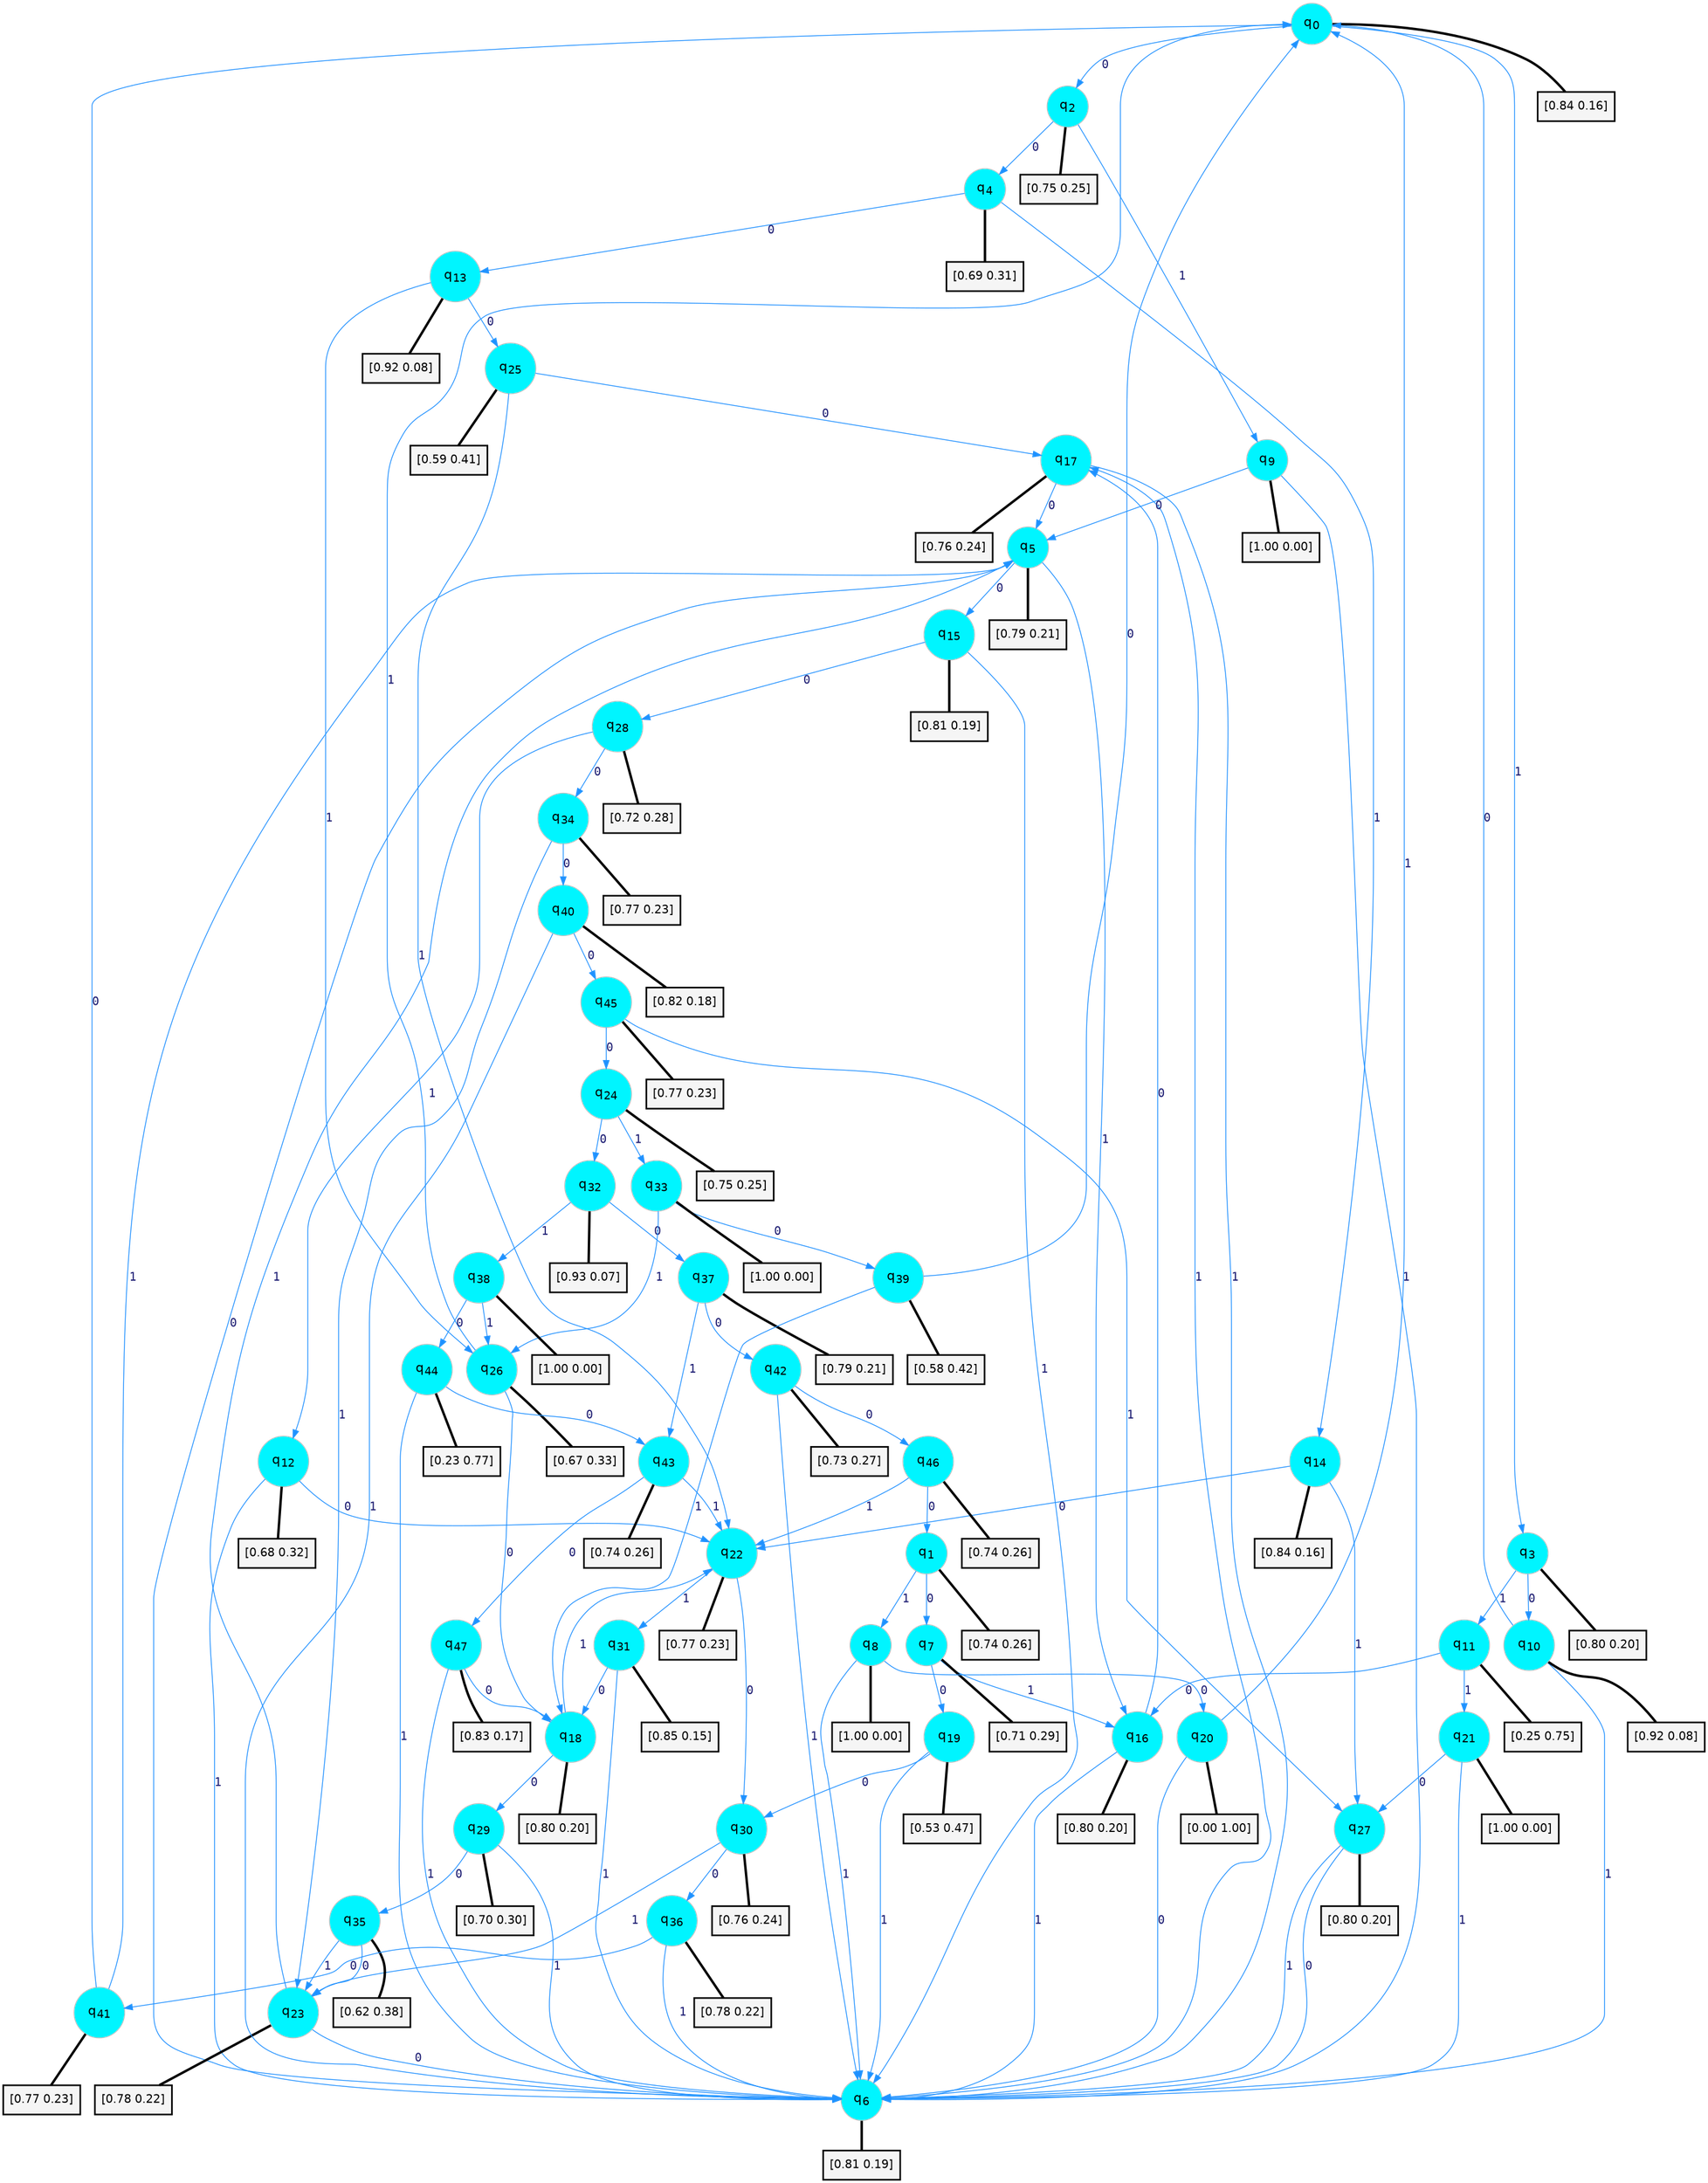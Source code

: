 digraph G {
graph [
bgcolor=transparent, dpi=300, rankdir=TD, size="40,25"];
node [
color=gray, fillcolor=turquoise1, fontcolor=black, fontname=Helvetica, fontsize=16, fontweight=bold, shape=circle, style=filled];
edge [
arrowsize=1, color=dodgerblue1, fontcolor=midnightblue, fontname=courier, fontweight=bold, penwidth=1, style=solid, weight=20];
0[label=<q<SUB>0</SUB>>];
1[label=<q<SUB>1</SUB>>];
2[label=<q<SUB>2</SUB>>];
3[label=<q<SUB>3</SUB>>];
4[label=<q<SUB>4</SUB>>];
5[label=<q<SUB>5</SUB>>];
6[label=<q<SUB>6</SUB>>];
7[label=<q<SUB>7</SUB>>];
8[label=<q<SUB>8</SUB>>];
9[label=<q<SUB>9</SUB>>];
10[label=<q<SUB>10</SUB>>];
11[label=<q<SUB>11</SUB>>];
12[label=<q<SUB>12</SUB>>];
13[label=<q<SUB>13</SUB>>];
14[label=<q<SUB>14</SUB>>];
15[label=<q<SUB>15</SUB>>];
16[label=<q<SUB>16</SUB>>];
17[label=<q<SUB>17</SUB>>];
18[label=<q<SUB>18</SUB>>];
19[label=<q<SUB>19</SUB>>];
20[label=<q<SUB>20</SUB>>];
21[label=<q<SUB>21</SUB>>];
22[label=<q<SUB>22</SUB>>];
23[label=<q<SUB>23</SUB>>];
24[label=<q<SUB>24</SUB>>];
25[label=<q<SUB>25</SUB>>];
26[label=<q<SUB>26</SUB>>];
27[label=<q<SUB>27</SUB>>];
28[label=<q<SUB>28</SUB>>];
29[label=<q<SUB>29</SUB>>];
30[label=<q<SUB>30</SUB>>];
31[label=<q<SUB>31</SUB>>];
32[label=<q<SUB>32</SUB>>];
33[label=<q<SUB>33</SUB>>];
34[label=<q<SUB>34</SUB>>];
35[label=<q<SUB>35</SUB>>];
36[label=<q<SUB>36</SUB>>];
37[label=<q<SUB>37</SUB>>];
38[label=<q<SUB>38</SUB>>];
39[label=<q<SUB>39</SUB>>];
40[label=<q<SUB>40</SUB>>];
41[label=<q<SUB>41</SUB>>];
42[label=<q<SUB>42</SUB>>];
43[label=<q<SUB>43</SUB>>];
44[label=<q<SUB>44</SUB>>];
45[label=<q<SUB>45</SUB>>];
46[label=<q<SUB>46</SUB>>];
47[label=<q<SUB>47</SUB>>];
48[label="[0.84 0.16]", shape=box,fontcolor=black, fontname=Helvetica, fontsize=14, penwidth=2, fillcolor=whitesmoke,color=black];
49[label="[0.74 0.26]", shape=box,fontcolor=black, fontname=Helvetica, fontsize=14, penwidth=2, fillcolor=whitesmoke,color=black];
50[label="[0.75 0.25]", shape=box,fontcolor=black, fontname=Helvetica, fontsize=14, penwidth=2, fillcolor=whitesmoke,color=black];
51[label="[0.80 0.20]", shape=box,fontcolor=black, fontname=Helvetica, fontsize=14, penwidth=2, fillcolor=whitesmoke,color=black];
52[label="[0.69 0.31]", shape=box,fontcolor=black, fontname=Helvetica, fontsize=14, penwidth=2, fillcolor=whitesmoke,color=black];
53[label="[0.79 0.21]", shape=box,fontcolor=black, fontname=Helvetica, fontsize=14, penwidth=2, fillcolor=whitesmoke,color=black];
54[label="[0.81 0.19]", shape=box,fontcolor=black, fontname=Helvetica, fontsize=14, penwidth=2, fillcolor=whitesmoke,color=black];
55[label="[0.71 0.29]", shape=box,fontcolor=black, fontname=Helvetica, fontsize=14, penwidth=2, fillcolor=whitesmoke,color=black];
56[label="[1.00 0.00]", shape=box,fontcolor=black, fontname=Helvetica, fontsize=14, penwidth=2, fillcolor=whitesmoke,color=black];
57[label="[1.00 0.00]", shape=box,fontcolor=black, fontname=Helvetica, fontsize=14, penwidth=2, fillcolor=whitesmoke,color=black];
58[label="[0.92 0.08]", shape=box,fontcolor=black, fontname=Helvetica, fontsize=14, penwidth=2, fillcolor=whitesmoke,color=black];
59[label="[0.25 0.75]", shape=box,fontcolor=black, fontname=Helvetica, fontsize=14, penwidth=2, fillcolor=whitesmoke,color=black];
60[label="[0.68 0.32]", shape=box,fontcolor=black, fontname=Helvetica, fontsize=14, penwidth=2, fillcolor=whitesmoke,color=black];
61[label="[0.92 0.08]", shape=box,fontcolor=black, fontname=Helvetica, fontsize=14, penwidth=2, fillcolor=whitesmoke,color=black];
62[label="[0.84 0.16]", shape=box,fontcolor=black, fontname=Helvetica, fontsize=14, penwidth=2, fillcolor=whitesmoke,color=black];
63[label="[0.81 0.19]", shape=box,fontcolor=black, fontname=Helvetica, fontsize=14, penwidth=2, fillcolor=whitesmoke,color=black];
64[label="[0.80 0.20]", shape=box,fontcolor=black, fontname=Helvetica, fontsize=14, penwidth=2, fillcolor=whitesmoke,color=black];
65[label="[0.76 0.24]", shape=box,fontcolor=black, fontname=Helvetica, fontsize=14, penwidth=2, fillcolor=whitesmoke,color=black];
66[label="[0.80 0.20]", shape=box,fontcolor=black, fontname=Helvetica, fontsize=14, penwidth=2, fillcolor=whitesmoke,color=black];
67[label="[0.53 0.47]", shape=box,fontcolor=black, fontname=Helvetica, fontsize=14, penwidth=2, fillcolor=whitesmoke,color=black];
68[label="[0.00 1.00]", shape=box,fontcolor=black, fontname=Helvetica, fontsize=14, penwidth=2, fillcolor=whitesmoke,color=black];
69[label="[1.00 0.00]", shape=box,fontcolor=black, fontname=Helvetica, fontsize=14, penwidth=2, fillcolor=whitesmoke,color=black];
70[label="[0.77 0.23]", shape=box,fontcolor=black, fontname=Helvetica, fontsize=14, penwidth=2, fillcolor=whitesmoke,color=black];
71[label="[0.78 0.22]", shape=box,fontcolor=black, fontname=Helvetica, fontsize=14, penwidth=2, fillcolor=whitesmoke,color=black];
72[label="[0.75 0.25]", shape=box,fontcolor=black, fontname=Helvetica, fontsize=14, penwidth=2, fillcolor=whitesmoke,color=black];
73[label="[0.59 0.41]", shape=box,fontcolor=black, fontname=Helvetica, fontsize=14, penwidth=2, fillcolor=whitesmoke,color=black];
74[label="[0.67 0.33]", shape=box,fontcolor=black, fontname=Helvetica, fontsize=14, penwidth=2, fillcolor=whitesmoke,color=black];
75[label="[0.80 0.20]", shape=box,fontcolor=black, fontname=Helvetica, fontsize=14, penwidth=2, fillcolor=whitesmoke,color=black];
76[label="[0.72 0.28]", shape=box,fontcolor=black, fontname=Helvetica, fontsize=14, penwidth=2, fillcolor=whitesmoke,color=black];
77[label="[0.70 0.30]", shape=box,fontcolor=black, fontname=Helvetica, fontsize=14, penwidth=2, fillcolor=whitesmoke,color=black];
78[label="[0.76 0.24]", shape=box,fontcolor=black, fontname=Helvetica, fontsize=14, penwidth=2, fillcolor=whitesmoke,color=black];
79[label="[0.85 0.15]", shape=box,fontcolor=black, fontname=Helvetica, fontsize=14, penwidth=2, fillcolor=whitesmoke,color=black];
80[label="[0.93 0.07]", shape=box,fontcolor=black, fontname=Helvetica, fontsize=14, penwidth=2, fillcolor=whitesmoke,color=black];
81[label="[1.00 0.00]", shape=box,fontcolor=black, fontname=Helvetica, fontsize=14, penwidth=2, fillcolor=whitesmoke,color=black];
82[label="[0.77 0.23]", shape=box,fontcolor=black, fontname=Helvetica, fontsize=14, penwidth=2, fillcolor=whitesmoke,color=black];
83[label="[0.62 0.38]", shape=box,fontcolor=black, fontname=Helvetica, fontsize=14, penwidth=2, fillcolor=whitesmoke,color=black];
84[label="[0.78 0.22]", shape=box,fontcolor=black, fontname=Helvetica, fontsize=14, penwidth=2, fillcolor=whitesmoke,color=black];
85[label="[0.79 0.21]", shape=box,fontcolor=black, fontname=Helvetica, fontsize=14, penwidth=2, fillcolor=whitesmoke,color=black];
86[label="[1.00 0.00]", shape=box,fontcolor=black, fontname=Helvetica, fontsize=14, penwidth=2, fillcolor=whitesmoke,color=black];
87[label="[0.58 0.42]", shape=box,fontcolor=black, fontname=Helvetica, fontsize=14, penwidth=2, fillcolor=whitesmoke,color=black];
88[label="[0.82 0.18]", shape=box,fontcolor=black, fontname=Helvetica, fontsize=14, penwidth=2, fillcolor=whitesmoke,color=black];
89[label="[0.77 0.23]", shape=box,fontcolor=black, fontname=Helvetica, fontsize=14, penwidth=2, fillcolor=whitesmoke,color=black];
90[label="[0.73 0.27]", shape=box,fontcolor=black, fontname=Helvetica, fontsize=14, penwidth=2, fillcolor=whitesmoke,color=black];
91[label="[0.74 0.26]", shape=box,fontcolor=black, fontname=Helvetica, fontsize=14, penwidth=2, fillcolor=whitesmoke,color=black];
92[label="[0.23 0.77]", shape=box,fontcolor=black, fontname=Helvetica, fontsize=14, penwidth=2, fillcolor=whitesmoke,color=black];
93[label="[0.77 0.23]", shape=box,fontcolor=black, fontname=Helvetica, fontsize=14, penwidth=2, fillcolor=whitesmoke,color=black];
94[label="[0.74 0.26]", shape=box,fontcolor=black, fontname=Helvetica, fontsize=14, penwidth=2, fillcolor=whitesmoke,color=black];
95[label="[0.83 0.17]", shape=box,fontcolor=black, fontname=Helvetica, fontsize=14, penwidth=2, fillcolor=whitesmoke,color=black];
0->2 [label=0];
0->3 [label=1];
0->48 [arrowhead=none, penwidth=3,color=black];
1->7 [label=0];
1->8 [label=1];
1->49 [arrowhead=none, penwidth=3,color=black];
2->4 [label=0];
2->9 [label=1];
2->50 [arrowhead=none, penwidth=3,color=black];
3->10 [label=0];
3->11 [label=1];
3->51 [arrowhead=none, penwidth=3,color=black];
4->13 [label=0];
4->14 [label=1];
4->52 [arrowhead=none, penwidth=3,color=black];
5->15 [label=0];
5->16 [label=1];
5->53 [arrowhead=none, penwidth=3,color=black];
6->5 [label=0];
6->17 [label=1];
6->54 [arrowhead=none, penwidth=3,color=black];
7->19 [label=0];
7->16 [label=1];
7->55 [arrowhead=none, penwidth=3,color=black];
8->20 [label=0];
8->6 [label=1];
8->56 [arrowhead=none, penwidth=3,color=black];
9->5 [label=0];
9->6 [label=1];
9->57 [arrowhead=none, penwidth=3,color=black];
10->0 [label=0];
10->6 [label=1];
10->58 [arrowhead=none, penwidth=3,color=black];
11->16 [label=0];
11->21 [label=1];
11->59 [arrowhead=none, penwidth=3,color=black];
12->22 [label=0];
12->6 [label=1];
12->60 [arrowhead=none, penwidth=3,color=black];
13->25 [label=0];
13->26 [label=1];
13->61 [arrowhead=none, penwidth=3,color=black];
14->22 [label=0];
14->27 [label=1];
14->62 [arrowhead=none, penwidth=3,color=black];
15->28 [label=0];
15->6 [label=1];
15->63 [arrowhead=none, penwidth=3,color=black];
16->17 [label=0];
16->6 [label=1];
16->64 [arrowhead=none, penwidth=3,color=black];
17->5 [label=0];
17->6 [label=1];
17->65 [arrowhead=none, penwidth=3,color=black];
18->29 [label=0];
18->22 [label=1];
18->66 [arrowhead=none, penwidth=3,color=black];
19->30 [label=0];
19->6 [label=1];
19->67 [arrowhead=none, penwidth=3,color=black];
20->6 [label=0];
20->0 [label=1];
20->68 [arrowhead=none, penwidth=3,color=black];
21->27 [label=0];
21->6 [label=1];
21->69 [arrowhead=none, penwidth=3,color=black];
22->30 [label=0];
22->31 [label=1];
22->70 [arrowhead=none, penwidth=3,color=black];
23->6 [label=0];
23->5 [label=1];
23->71 [arrowhead=none, penwidth=3,color=black];
24->32 [label=0];
24->33 [label=1];
24->72 [arrowhead=none, penwidth=3,color=black];
25->17 [label=0];
25->22 [label=1];
25->73 [arrowhead=none, penwidth=3,color=black];
26->18 [label=0];
26->0 [label=1];
26->74 [arrowhead=none, penwidth=3,color=black];
27->6 [label=0];
27->6 [label=1];
27->75 [arrowhead=none, penwidth=3,color=black];
28->34 [label=0];
28->12 [label=1];
28->76 [arrowhead=none, penwidth=3,color=black];
29->35 [label=0];
29->6 [label=1];
29->77 [arrowhead=none, penwidth=3,color=black];
30->36 [label=0];
30->23 [label=1];
30->78 [arrowhead=none, penwidth=3,color=black];
31->18 [label=0];
31->6 [label=1];
31->79 [arrowhead=none, penwidth=3,color=black];
32->37 [label=0];
32->38 [label=1];
32->80 [arrowhead=none, penwidth=3,color=black];
33->39 [label=0];
33->26 [label=1];
33->81 [arrowhead=none, penwidth=3,color=black];
34->40 [label=0];
34->23 [label=1];
34->82 [arrowhead=none, penwidth=3,color=black];
35->23 [label=0];
35->23 [label=1];
35->83 [arrowhead=none, penwidth=3,color=black];
36->41 [label=0];
36->6 [label=1];
36->84 [arrowhead=none, penwidth=3,color=black];
37->42 [label=0];
37->43 [label=1];
37->85 [arrowhead=none, penwidth=3,color=black];
38->44 [label=0];
38->26 [label=1];
38->86 [arrowhead=none, penwidth=3,color=black];
39->0 [label=0];
39->18 [label=1];
39->87 [arrowhead=none, penwidth=3,color=black];
40->45 [label=0];
40->6 [label=1];
40->88 [arrowhead=none, penwidth=3,color=black];
41->0 [label=0];
41->5 [label=1];
41->89 [arrowhead=none, penwidth=3,color=black];
42->46 [label=0];
42->6 [label=1];
42->90 [arrowhead=none, penwidth=3,color=black];
43->47 [label=0];
43->22 [label=1];
43->91 [arrowhead=none, penwidth=3,color=black];
44->43 [label=0];
44->6 [label=1];
44->92 [arrowhead=none, penwidth=3,color=black];
45->24 [label=0];
45->27 [label=1];
45->93 [arrowhead=none, penwidth=3,color=black];
46->1 [label=0];
46->22 [label=1];
46->94 [arrowhead=none, penwidth=3,color=black];
47->18 [label=0];
47->6 [label=1];
47->95 [arrowhead=none, penwidth=3,color=black];
}
